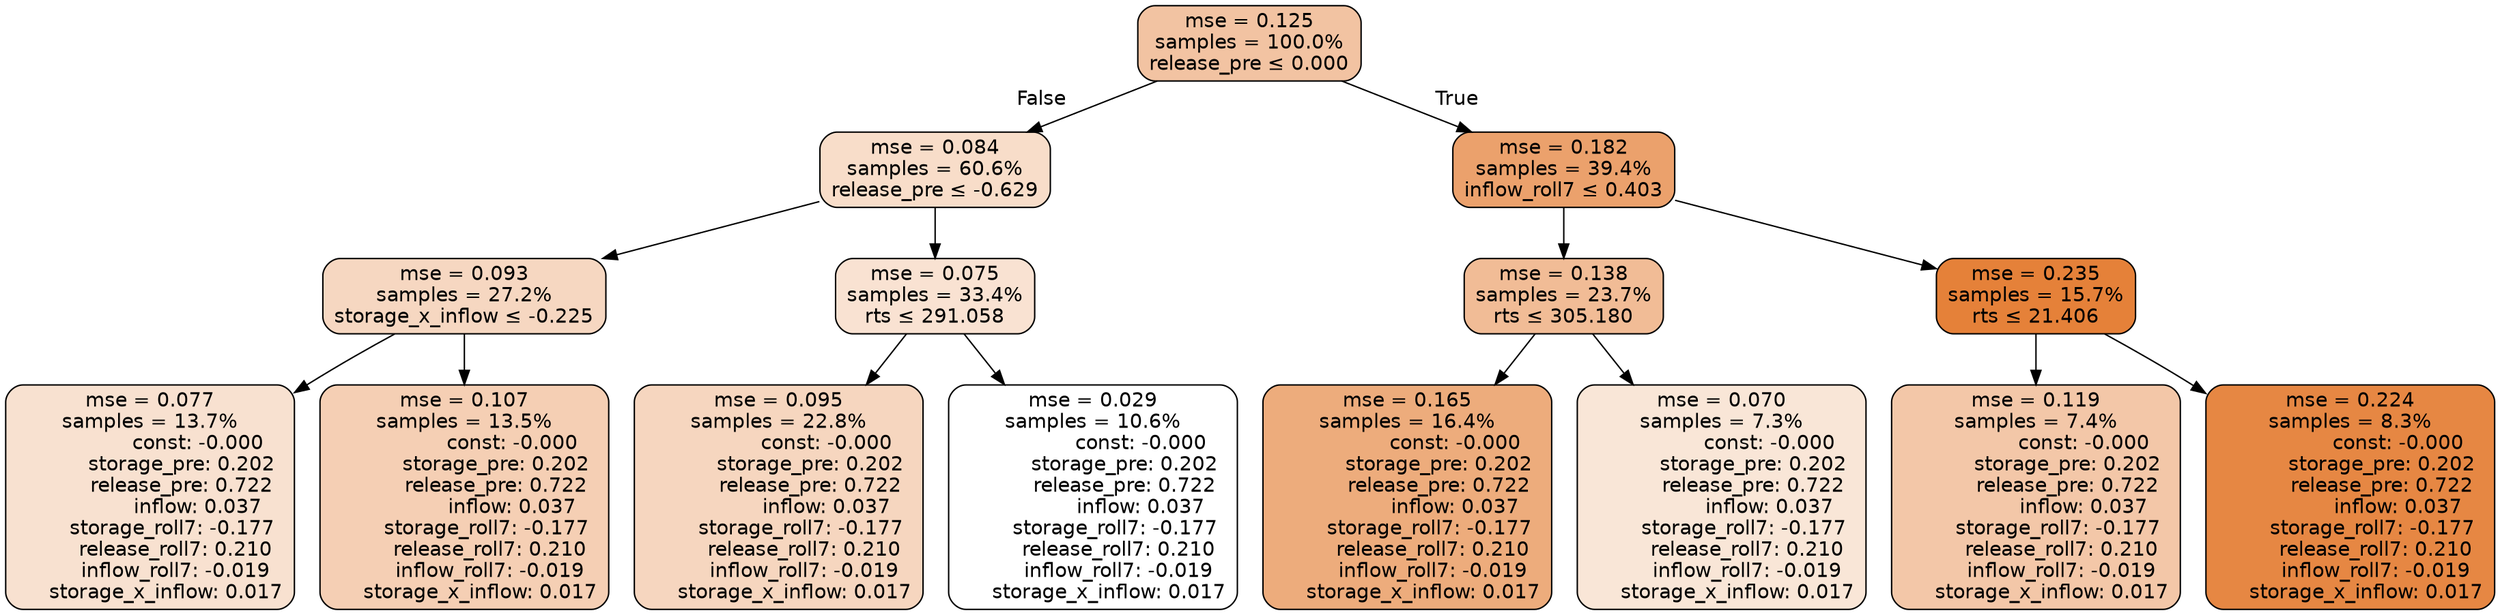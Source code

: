 digraph tree {
node [shape=rectangle, style="filled, rounded", color="black", fontname=helvetica] ;
edge [fontname=helvetica] ;
	"0" [label="mse = 0.125
samples = 100.0%
release_pre &le; 0.000", fillcolor="#f2c3a2"]
	"1" [label="mse = 0.084
samples = 60.6%
release_pre &le; -0.629", fillcolor="#f8ddc9"]
	"2" [label="mse = 0.093
samples = 27.2%
storage_x_inflow &le; -0.225", fillcolor="#f6d7c1"]
	"3" [label="mse = 0.077
samples = 13.7%
               const: -0.000
          storage_pre: 0.202
          release_pre: 0.722
               inflow: 0.037
       storage_roll7: -0.177
        release_roll7: 0.210
        inflow_roll7: -0.019
     storage_x_inflow: 0.017", fillcolor="#f8e1d0"]
	"4" [label="mse = 0.107
samples = 13.5%
               const: -0.000
          storage_pre: 0.202
          release_pre: 0.722
               inflow: 0.037
       storage_roll7: -0.177
        release_roll7: 0.210
        inflow_roll7: -0.019
     storage_x_inflow: 0.017", fillcolor="#f5cfb4"]
	"5" [label="mse = 0.075
samples = 33.4%
rts &le; 291.058", fillcolor="#f9e2d2"]
	"6" [label="mse = 0.095
samples = 22.8%
               const: -0.000
          storage_pre: 0.202
          release_pre: 0.722
               inflow: 0.037
       storage_roll7: -0.177
        release_roll7: 0.210
        inflow_roll7: -0.019
     storage_x_inflow: 0.017", fillcolor="#f6d6bf"]
	"7" [label="mse = 0.029
samples = 10.6%
               const: -0.000
          storage_pre: 0.202
          release_pre: 0.722
               inflow: 0.037
       storage_roll7: -0.177
        release_roll7: 0.210
        inflow_roll7: -0.019
     storage_x_inflow: 0.017", fillcolor="#ffffff"]
	"8" [label="mse = 0.182
samples = 39.4%
inflow_roll7 &le; 0.403", fillcolor="#eba16c"]
	"9" [label="mse = 0.138
samples = 23.7%
rts &le; 305.180", fillcolor="#f1bc96"]
	"10" [label="mse = 0.165
samples = 16.4%
               const: -0.000
          storage_pre: 0.202
          release_pre: 0.722
               inflow: 0.037
       storage_roll7: -0.177
        release_roll7: 0.210
        inflow_roll7: -0.019
     storage_x_inflow: 0.017", fillcolor="#edac7c"]
	"11" [label="mse = 0.070
samples = 7.3%
               const: -0.000
          storage_pre: 0.202
          release_pre: 0.722
               inflow: 0.037
       storage_roll7: -0.177
        release_roll7: 0.210
        inflow_roll7: -0.019
     storage_x_inflow: 0.017", fillcolor="#f9e6d7"]
	"12" [label="mse = 0.235
samples = 15.7%
rts &le; 21.406", fillcolor="#e58139"]
	"13" [label="mse = 0.119
samples = 7.4%
               const: -0.000
          storage_pre: 0.202
          release_pre: 0.722
               inflow: 0.037
       storage_roll7: -0.177
        release_roll7: 0.210
        inflow_roll7: -0.019
     storage_x_inflow: 0.017", fillcolor="#f3c7a8"]
	"14" [label="mse = 0.224
samples = 8.3%
               const: -0.000
          storage_pre: 0.202
          release_pre: 0.722
               inflow: 0.037
       storage_roll7: -0.177
        release_roll7: 0.210
        inflow_roll7: -0.019
     storage_x_inflow: 0.017", fillcolor="#e68743"]

	"0" -> "1" [labeldistance=2.5, labelangle=45, headlabel="False"]
	"1" -> "2"
	"2" -> "3"
	"2" -> "4"
	"1" -> "5"
	"5" -> "6"
	"5" -> "7"
	"0" -> "8" [labeldistance=2.5, labelangle=-45, headlabel="True"]
	"8" -> "9"
	"9" -> "10"
	"9" -> "11"
	"8" -> "12"
	"12" -> "13"
	"12" -> "14"
}